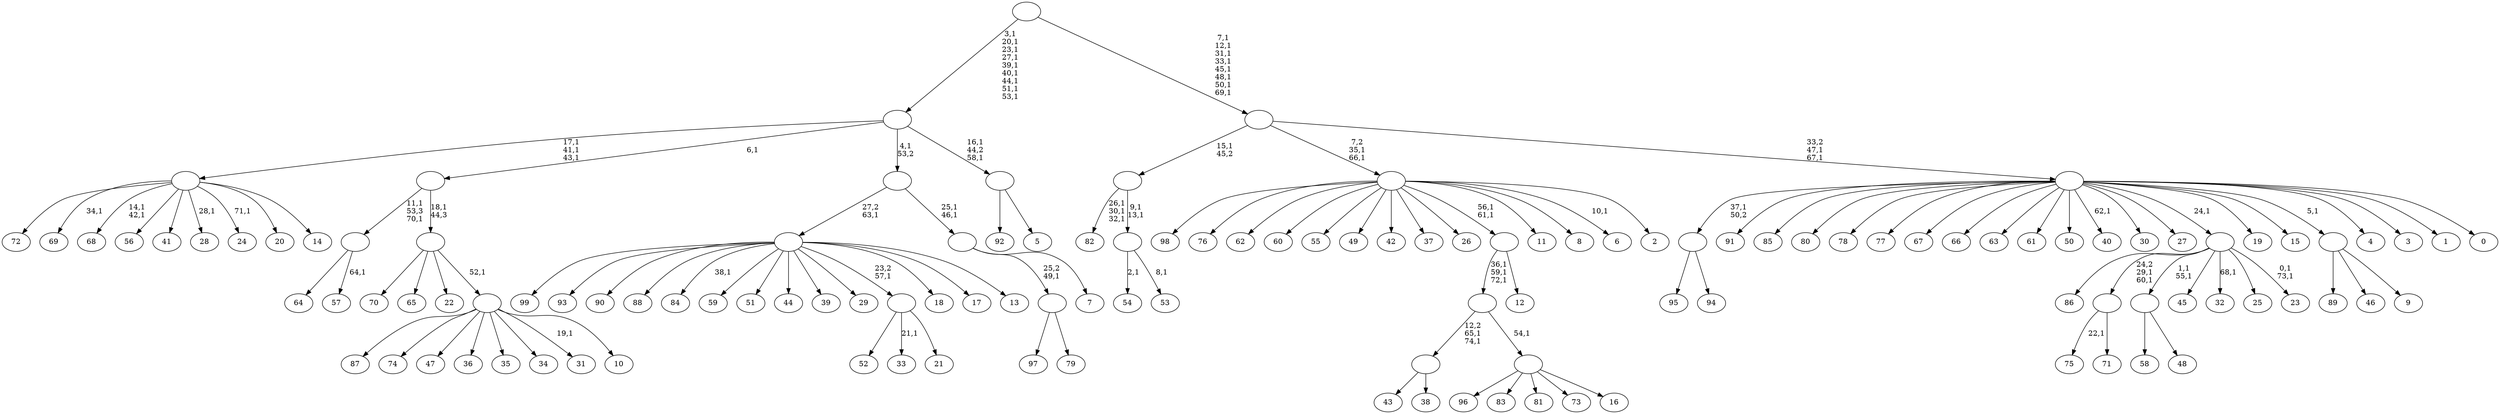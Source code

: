 digraph T {
	175 [label="99"]
	174 [label="98"]
	173 [label="97"]
	172 [label="96"]
	171 [label="95"]
	170 [label="94"]
	169 [label=""]
	168 [label="93"]
	167 [label="92"]
	166 [label="91"]
	165 [label="90"]
	164 [label="89"]
	163 [label="88"]
	162 [label="87"]
	161 [label="86"]
	160 [label="85"]
	159 [label="84"]
	157 [label="83"]
	156 [label="82"]
	152 [label="81"]
	151 [label="80"]
	150 [label="79"]
	149 [label=""]
	148 [label="78"]
	147 [label="77"]
	146 [label="76"]
	145 [label="75"]
	143 [label="74"]
	142 [label="73"]
	141 [label="72"]
	140 [label="71"]
	139 [label=""]
	137 [label="70"]
	136 [label="69"]
	134 [label="68"]
	131 [label="67"]
	130 [label="66"]
	129 [label="65"]
	128 [label="64"]
	127 [label="63"]
	126 [label="62"]
	125 [label="61"]
	124 [label="60"]
	123 [label="59"]
	122 [label="58"]
	121 [label="57"]
	119 [label=""]
	117 [label="56"]
	116 [label="55"]
	115 [label="54"]
	113 [label="53"]
	111 [label=""]
	109 [label=""]
	108 [label="52"]
	107 [label="51"]
	106 [label="50"]
	105 [label="49"]
	104 [label="48"]
	103 [label=""]
	101 [label="47"]
	100 [label="46"]
	99 [label="45"]
	98 [label="44"]
	97 [label="43"]
	96 [label="42"]
	95 [label="41"]
	94 [label="40"]
	92 [label="39"]
	91 [label="38"]
	90 [label=""]
	88 [label="37"]
	87 [label="36"]
	86 [label="35"]
	85 [label="34"]
	84 [label="33"]
	82 [label="32"]
	80 [label="31"]
	78 [label="30"]
	77 [label="29"]
	76 [label="28"]
	74 [label="27"]
	73 [label="26"]
	72 [label="25"]
	71 [label="24"]
	69 [label="23"]
	66 [label=""]
	65 [label="22"]
	64 [label="21"]
	63 [label=""]
	62 [label="20"]
	61 [label="19"]
	60 [label="18"]
	59 [label="17"]
	58 [label="16"]
	57 [label=""]
	56 [label=""]
	53 [label="15"]
	52 [label="14"]
	51 [label=""]
	48 [label="13"]
	47 [label=""]
	46 [label="12"]
	45 [label=""]
	43 [label="11"]
	42 [label="10"]
	41 [label=""]
	40 [label=""]
	39 [label=""]
	38 [label="9"]
	37 [label=""]
	36 [label="8"]
	35 [label="7"]
	34 [label=""]
	32 [label=""]
	31 [label="6"]
	29 [label="5"]
	28 [label=""]
	26 [label=""]
	17 [label="4"]
	16 [label="3"]
	15 [label="2"]
	14 [label=""]
	12 [label="1"]
	11 [label="0"]
	10 [label=""]
	8 [label=""]
	0 [label=""]
	169 -> 171 [label=""]
	169 -> 170 [label=""]
	149 -> 173 [label=""]
	149 -> 150 [label=""]
	139 -> 145 [label="22,1"]
	139 -> 140 [label=""]
	119 -> 121 [label="64,1"]
	119 -> 128 [label=""]
	111 -> 113 [label="8,1"]
	111 -> 115 [label="2,1"]
	109 -> 111 [label="9,1\n13,1"]
	109 -> 156 [label="26,1\n30,1\n32,1"]
	103 -> 122 [label=""]
	103 -> 104 [label=""]
	90 -> 97 [label=""]
	90 -> 91 [label=""]
	66 -> 69 [label="0,1\n73,1"]
	66 -> 82 [label="68,1"]
	66 -> 103 [label="1,1\n55,1"]
	66 -> 139 [label="24,2\n29,1\n60,1"]
	66 -> 161 [label=""]
	66 -> 99 [label=""]
	66 -> 72 [label=""]
	63 -> 84 [label="21,1"]
	63 -> 108 [label=""]
	63 -> 64 [label=""]
	57 -> 172 [label=""]
	57 -> 157 [label=""]
	57 -> 152 [label=""]
	57 -> 142 [label=""]
	57 -> 58 [label=""]
	56 -> 90 [label="12,2\n65,1\n74,1"]
	56 -> 57 [label="54,1"]
	51 -> 71 [label="71,1"]
	51 -> 76 [label="28,1"]
	51 -> 134 [label="14,1\n42,1"]
	51 -> 136 [label="34,1"]
	51 -> 141 [label=""]
	51 -> 117 [label=""]
	51 -> 95 [label=""]
	51 -> 62 [label=""]
	51 -> 52 [label=""]
	47 -> 159 [label="38,1"]
	47 -> 175 [label=""]
	47 -> 168 [label=""]
	47 -> 165 [label=""]
	47 -> 163 [label=""]
	47 -> 123 [label=""]
	47 -> 107 [label=""]
	47 -> 98 [label=""]
	47 -> 92 [label=""]
	47 -> 77 [label=""]
	47 -> 63 [label="23,2\n57,1"]
	47 -> 60 [label=""]
	47 -> 59 [label=""]
	47 -> 48 [label=""]
	45 -> 56 [label="36,1\n59,1\n72,1"]
	45 -> 46 [label=""]
	41 -> 80 [label="19,1"]
	41 -> 162 [label=""]
	41 -> 143 [label=""]
	41 -> 101 [label=""]
	41 -> 87 [label=""]
	41 -> 86 [label=""]
	41 -> 85 [label=""]
	41 -> 42 [label=""]
	40 -> 137 [label=""]
	40 -> 129 [label=""]
	40 -> 65 [label=""]
	40 -> 41 [label="52,1"]
	39 -> 119 [label="11,1\n53,3\n70,1"]
	39 -> 40 [label="18,1\n44,3"]
	37 -> 164 [label=""]
	37 -> 100 [label=""]
	37 -> 38 [label=""]
	34 -> 149 [label="25,2\n49,1"]
	34 -> 35 [label=""]
	32 -> 34 [label="25,1\n46,1"]
	32 -> 47 [label="27,2\n63,1"]
	28 -> 167 [label=""]
	28 -> 29 [label=""]
	26 -> 28 [label="16,1\n44,2\n58,1"]
	26 -> 51 [label="17,1\n41,1\n43,1"]
	26 -> 39 [label="6,1"]
	26 -> 32 [label="4,1\n53,2"]
	14 -> 31 [label="10,1"]
	14 -> 45 [label="56,1\n61,1"]
	14 -> 174 [label=""]
	14 -> 146 [label=""]
	14 -> 126 [label=""]
	14 -> 124 [label=""]
	14 -> 116 [label=""]
	14 -> 105 [label=""]
	14 -> 96 [label=""]
	14 -> 88 [label=""]
	14 -> 73 [label=""]
	14 -> 43 [label=""]
	14 -> 36 [label=""]
	14 -> 15 [label=""]
	10 -> 94 [label="62,1"]
	10 -> 169 [label="37,1\n50,2"]
	10 -> 166 [label=""]
	10 -> 160 [label=""]
	10 -> 151 [label=""]
	10 -> 148 [label=""]
	10 -> 147 [label=""]
	10 -> 131 [label=""]
	10 -> 130 [label=""]
	10 -> 127 [label=""]
	10 -> 125 [label=""]
	10 -> 106 [label=""]
	10 -> 78 [label=""]
	10 -> 74 [label=""]
	10 -> 66 [label="24,1"]
	10 -> 61 [label=""]
	10 -> 53 [label=""]
	10 -> 37 [label="5,1"]
	10 -> 17 [label=""]
	10 -> 16 [label=""]
	10 -> 12 [label=""]
	10 -> 11 [label=""]
	8 -> 10 [label="33,2\n47,1\n67,1"]
	8 -> 14 [label="7,2\n35,1\n66,1"]
	8 -> 109 [label="15,1\n45,2"]
	0 -> 8 [label="7,1\n12,1\n31,1\n33,1\n45,1\n48,1\n50,1\n69,1"]
	0 -> 26 [label="3,1\n20,1\n23,1\n27,1\n39,1\n40,1\n44,1\n51,1\n53,1"]
}
